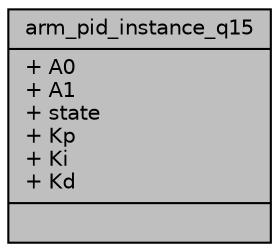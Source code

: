 digraph "arm_pid_instance_q15"
{
  edge [fontname="Helvetica",fontsize="10",labelfontname="Helvetica",labelfontsize="10"];
  node [fontname="Helvetica",fontsize="10",shape=record];
  Node1 [label="{arm_pid_instance_q15\n|+ A0\l+ A1\l+ state\l+ Kp\l+ Ki\l+ Kd\l|}",height=0.2,width=0.4,color="black", fillcolor="grey75", style="filled", fontcolor="black"];
}
